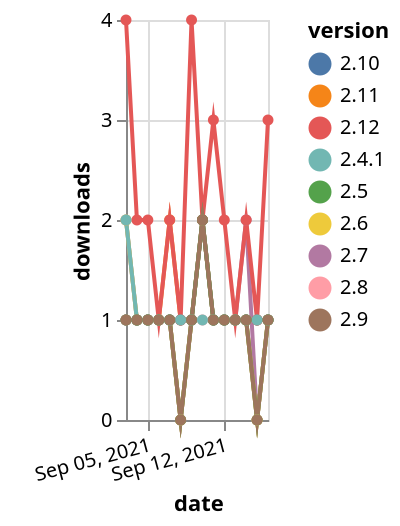 {"$schema": "https://vega.github.io/schema/vega-lite/v5.json", "description": "A simple bar chart with embedded data.", "data": {"values": [{"date": "2021-09-03", "total": 737, "delta": 2, "version": "2.7"}, {"date": "2021-09-04", "total": 738, "delta": 1, "version": "2.7"}, {"date": "2021-09-05", "total": 739, "delta": 1, "version": "2.7"}, {"date": "2021-09-06", "total": 740, "delta": 1, "version": "2.7"}, {"date": "2021-09-07", "total": 741, "delta": 1, "version": "2.7"}, {"date": "2021-09-08", "total": 741, "delta": 0, "version": "2.7"}, {"date": "2021-09-09", "total": 742, "delta": 1, "version": "2.7"}, {"date": "2021-09-10", "total": 744, "delta": 2, "version": "2.7"}, {"date": "2021-09-11", "total": 745, "delta": 1, "version": "2.7"}, {"date": "2021-09-12", "total": 746, "delta": 1, "version": "2.7"}, {"date": "2021-09-13", "total": 747, "delta": 1, "version": "2.7"}, {"date": "2021-09-14", "total": 749, "delta": 2, "version": "2.7"}, {"date": "2021-09-15", "total": 749, "delta": 0, "version": "2.7"}, {"date": "2021-09-16", "total": 750, "delta": 1, "version": "2.7"}, {"date": "2021-09-03", "total": 170, "delta": 1, "version": "2.11"}, {"date": "2021-09-04", "total": 171, "delta": 1, "version": "2.11"}, {"date": "2021-09-05", "total": 172, "delta": 1, "version": "2.11"}, {"date": "2021-09-06", "total": 173, "delta": 1, "version": "2.11"}, {"date": "2021-09-07", "total": 175, "delta": 2, "version": "2.11"}, {"date": "2021-09-08", "total": 176, "delta": 1, "version": "2.11"}, {"date": "2021-09-09", "total": 177, "delta": 1, "version": "2.11"}, {"date": "2021-09-10", "total": 179, "delta": 2, "version": "2.11"}, {"date": "2021-09-11", "total": 180, "delta": 1, "version": "2.11"}, {"date": "2021-09-12", "total": 181, "delta": 1, "version": "2.11"}, {"date": "2021-09-13", "total": 182, "delta": 1, "version": "2.11"}, {"date": "2021-09-14", "total": 183, "delta": 1, "version": "2.11"}, {"date": "2021-09-15", "total": 184, "delta": 1, "version": "2.11"}, {"date": "2021-09-16", "total": 185, "delta": 1, "version": "2.11"}, {"date": "2021-09-03", "total": 391, "delta": 1, "version": "2.8"}, {"date": "2021-09-04", "total": 392, "delta": 1, "version": "2.8"}, {"date": "2021-09-05", "total": 393, "delta": 1, "version": "2.8"}, {"date": "2021-09-06", "total": 394, "delta": 1, "version": "2.8"}, {"date": "2021-09-07", "total": 395, "delta": 1, "version": "2.8"}, {"date": "2021-09-08", "total": 395, "delta": 0, "version": "2.8"}, {"date": "2021-09-09", "total": 396, "delta": 1, "version": "2.8"}, {"date": "2021-09-10", "total": 397, "delta": 1, "version": "2.8"}, {"date": "2021-09-11", "total": 398, "delta": 1, "version": "2.8"}, {"date": "2021-09-12", "total": 399, "delta": 1, "version": "2.8"}, {"date": "2021-09-13", "total": 400, "delta": 1, "version": "2.8"}, {"date": "2021-09-14", "total": 401, "delta": 1, "version": "2.8"}, {"date": "2021-09-15", "total": 401, "delta": 0, "version": "2.8"}, {"date": "2021-09-16", "total": 402, "delta": 1, "version": "2.8"}, {"date": "2021-09-03", "total": 2561, "delta": 2, "version": "2.6"}, {"date": "2021-09-04", "total": 2562, "delta": 1, "version": "2.6"}, {"date": "2021-09-05", "total": 2563, "delta": 1, "version": "2.6"}, {"date": "2021-09-06", "total": 2564, "delta": 1, "version": "2.6"}, {"date": "2021-09-07", "total": 2565, "delta": 1, "version": "2.6"}, {"date": "2021-09-08", "total": 2565, "delta": 0, "version": "2.6"}, {"date": "2021-09-09", "total": 2566, "delta": 1, "version": "2.6"}, {"date": "2021-09-10", "total": 2568, "delta": 2, "version": "2.6"}, {"date": "2021-09-11", "total": 2569, "delta": 1, "version": "2.6"}, {"date": "2021-09-12", "total": 2570, "delta": 1, "version": "2.6"}, {"date": "2021-09-13", "total": 2571, "delta": 1, "version": "2.6"}, {"date": "2021-09-14", "total": 2572, "delta": 1, "version": "2.6"}, {"date": "2021-09-15", "total": 2572, "delta": 0, "version": "2.6"}, {"date": "2021-09-16", "total": 2573, "delta": 1, "version": "2.6"}, {"date": "2021-09-03", "total": 165, "delta": 1, "version": "2.10"}, {"date": "2021-09-04", "total": 166, "delta": 1, "version": "2.10"}, {"date": "2021-09-05", "total": 167, "delta": 1, "version": "2.10"}, {"date": "2021-09-06", "total": 168, "delta": 1, "version": "2.10"}, {"date": "2021-09-07", "total": 169, "delta": 1, "version": "2.10"}, {"date": "2021-09-08", "total": 170, "delta": 1, "version": "2.10"}, {"date": "2021-09-09", "total": 171, "delta": 1, "version": "2.10"}, {"date": "2021-09-10", "total": 173, "delta": 2, "version": "2.10"}, {"date": "2021-09-11", "total": 174, "delta": 1, "version": "2.10"}, {"date": "2021-09-12", "total": 175, "delta": 1, "version": "2.10"}, {"date": "2021-09-13", "total": 176, "delta": 1, "version": "2.10"}, {"date": "2021-09-14", "total": 177, "delta": 1, "version": "2.10"}, {"date": "2021-09-15", "total": 178, "delta": 1, "version": "2.10"}, {"date": "2021-09-16", "total": 179, "delta": 1, "version": "2.10"}, {"date": "2021-09-03", "total": 72, "delta": 4, "version": "2.12"}, {"date": "2021-09-04", "total": 74, "delta": 2, "version": "2.12"}, {"date": "2021-09-05", "total": 76, "delta": 2, "version": "2.12"}, {"date": "2021-09-06", "total": 77, "delta": 1, "version": "2.12"}, {"date": "2021-09-07", "total": 79, "delta": 2, "version": "2.12"}, {"date": "2021-09-08", "total": 80, "delta": 1, "version": "2.12"}, {"date": "2021-09-09", "total": 84, "delta": 4, "version": "2.12"}, {"date": "2021-09-10", "total": 86, "delta": 2, "version": "2.12"}, {"date": "2021-09-11", "total": 89, "delta": 3, "version": "2.12"}, {"date": "2021-09-12", "total": 91, "delta": 2, "version": "2.12"}, {"date": "2021-09-13", "total": 92, "delta": 1, "version": "2.12"}, {"date": "2021-09-14", "total": 94, "delta": 2, "version": "2.12"}, {"date": "2021-09-15", "total": 95, "delta": 1, "version": "2.12"}, {"date": "2021-09-16", "total": 98, "delta": 3, "version": "2.12"}, {"date": "2021-09-03", "total": 231, "delta": 2, "version": "2.4.1"}, {"date": "2021-09-04", "total": 232, "delta": 1, "version": "2.4.1"}, {"date": "2021-09-05", "total": 233, "delta": 1, "version": "2.4.1"}, {"date": "2021-09-06", "total": 234, "delta": 1, "version": "2.4.1"}, {"date": "2021-09-07", "total": 235, "delta": 1, "version": "2.4.1"}, {"date": "2021-09-08", "total": 236, "delta": 1, "version": "2.4.1"}, {"date": "2021-09-09", "total": 237, "delta": 1, "version": "2.4.1"}, {"date": "2021-09-10", "total": 238, "delta": 1, "version": "2.4.1"}, {"date": "2021-09-11", "total": 239, "delta": 1, "version": "2.4.1"}, {"date": "2021-09-12", "total": 240, "delta": 1, "version": "2.4.1"}, {"date": "2021-09-13", "total": 241, "delta": 1, "version": "2.4.1"}, {"date": "2021-09-14", "total": 242, "delta": 1, "version": "2.4.1"}, {"date": "2021-09-15", "total": 243, "delta": 1, "version": "2.4.1"}, {"date": "2021-09-16", "total": 244, "delta": 1, "version": "2.4.1"}, {"date": "2021-09-03", "total": 227, "delta": 1, "version": "2.5"}, {"date": "2021-09-04", "total": 228, "delta": 1, "version": "2.5"}, {"date": "2021-09-05", "total": 229, "delta": 1, "version": "2.5"}, {"date": "2021-09-06", "total": 230, "delta": 1, "version": "2.5"}, {"date": "2021-09-07", "total": 231, "delta": 1, "version": "2.5"}, {"date": "2021-09-08", "total": 231, "delta": 0, "version": "2.5"}, {"date": "2021-09-09", "total": 232, "delta": 1, "version": "2.5"}, {"date": "2021-09-10", "total": 234, "delta": 2, "version": "2.5"}, {"date": "2021-09-11", "total": 235, "delta": 1, "version": "2.5"}, {"date": "2021-09-12", "total": 236, "delta": 1, "version": "2.5"}, {"date": "2021-09-13", "total": 237, "delta": 1, "version": "2.5"}, {"date": "2021-09-14", "total": 238, "delta": 1, "version": "2.5"}, {"date": "2021-09-15", "total": 238, "delta": 0, "version": "2.5"}, {"date": "2021-09-16", "total": 239, "delta": 1, "version": "2.5"}, {"date": "2021-09-03", "total": 127, "delta": 1, "version": "2.9"}, {"date": "2021-09-04", "total": 128, "delta": 1, "version": "2.9"}, {"date": "2021-09-05", "total": 129, "delta": 1, "version": "2.9"}, {"date": "2021-09-06", "total": 130, "delta": 1, "version": "2.9"}, {"date": "2021-09-07", "total": 131, "delta": 1, "version": "2.9"}, {"date": "2021-09-08", "total": 131, "delta": 0, "version": "2.9"}, {"date": "2021-09-09", "total": 132, "delta": 1, "version": "2.9"}, {"date": "2021-09-10", "total": 134, "delta": 2, "version": "2.9"}, {"date": "2021-09-11", "total": 135, "delta": 1, "version": "2.9"}, {"date": "2021-09-12", "total": 136, "delta": 1, "version": "2.9"}, {"date": "2021-09-13", "total": 137, "delta": 1, "version": "2.9"}, {"date": "2021-09-14", "total": 138, "delta": 1, "version": "2.9"}, {"date": "2021-09-15", "total": 138, "delta": 0, "version": "2.9"}, {"date": "2021-09-16", "total": 139, "delta": 1, "version": "2.9"}]}, "width": "container", "mark": {"type": "line", "point": {"filled": true}}, "encoding": {"x": {"field": "date", "type": "temporal", "timeUnit": "yearmonthdate", "title": "date", "axis": {"labelAngle": -15}}, "y": {"field": "delta", "type": "quantitative", "title": "downloads"}, "color": {"field": "version", "type": "nominal"}, "tooltip": {"field": "delta"}}}